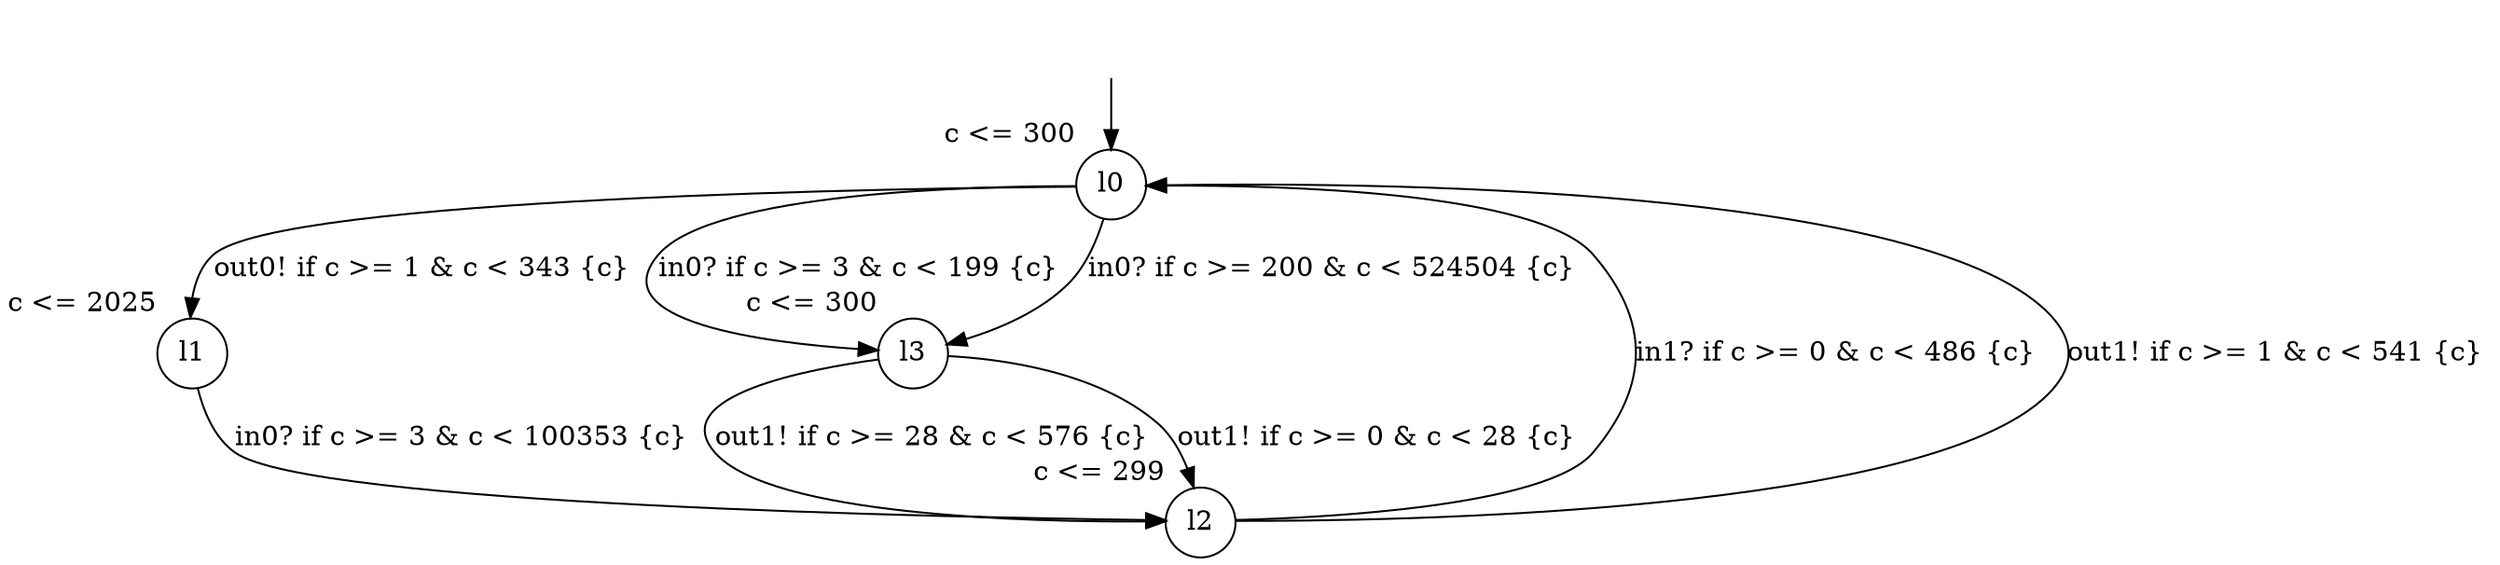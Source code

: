 digraph g {
__start0 [label="" shape="none"];
l0 [shape="circle" margin=0 label="l0", xlabel="c <= 300"];
l1 [shape="circle" margin=0 label="l1", xlabel="c <= 2025"];
l2 [shape="circle" margin=0 label="l2", xlabel="c <= 299"];
l3 [shape="circle" margin=0 label="l3", xlabel="c <= 300"];
l0 -> l3 [label="in0? if c >= 3 & c < 199 {c} "];
l0 -> l1 [label="out0! if c >= 1 & c < 343 {c} "];
l0 -> l3 [label="in0? if c >= 200 & c < 524504 {c} "];
l1 -> l2 [label="in0? if c >= 3 & c < 100353 {c} "];
l2 -> l0 [label="in1? if c >= 0 & c < 486 {c} "];
l2 -> l0 [label="out1! if c >= 1 & c < 541 {c} "];
l3 -> l2 [label="out1! if c >= 28 & c < 576 {c} "];
l3 -> l2 [label="out1! if c >= 0 & c < 28 {c} "];
__start0 -> l0;
}
